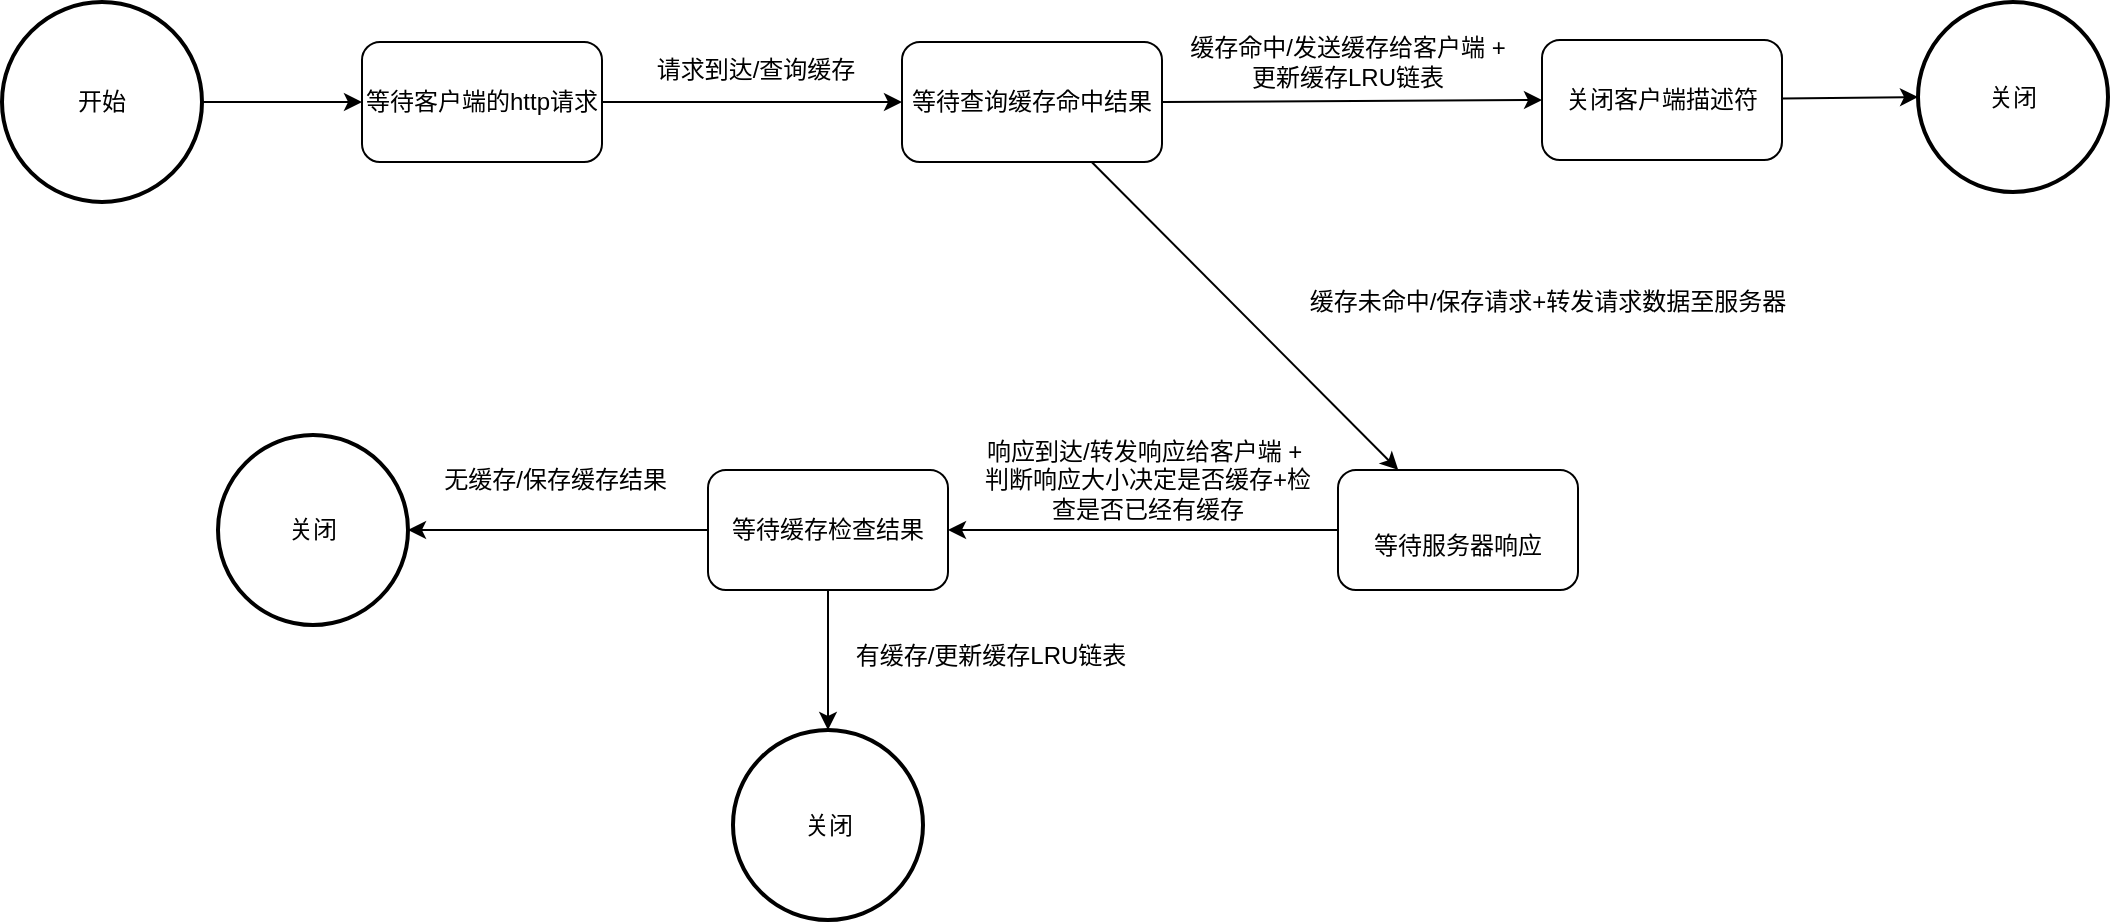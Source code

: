 <mxfile>
    <diagram id="swZo_xp6RojXL4qlL8N0" name="第 1 页">
        <mxGraphModel dx="1125" dy="607" grid="1" gridSize="10" guides="1" tooltips="1" connect="1" arrows="1" fold="1" page="1" pageScale="1" pageWidth="1169" pageHeight="827" math="0" shadow="0">
            <root>
                <mxCell id="0"/>
                <mxCell id="1" parent="0"/>
                <mxCell id="11" style="edgeStyle=none;html=1;entryX=0;entryY=0.5;entryDx=0;entryDy=0;" parent="1" source="3" target="12" edge="1">
                    <mxGeometry relative="1" as="geometry">
                        <mxPoint x="272" y="255" as="targetPoint"/>
                    </mxGeometry>
                </mxCell>
                <mxCell id="3" value="开始" style="strokeWidth=2;html=1;shape=mxgraph.flowchart.start_2;whiteSpace=wrap;" parent="1" vertex="1">
                    <mxGeometry x="102" y="205" width="100" height="100" as="geometry"/>
                </mxCell>
                <mxCell id="8" style="edgeStyle=none;html=1;entryX=0;entryY=0.5;entryDx=0;entryDy=0;exitX=1;exitY=0.5;exitDx=0;exitDy=0;" parent="1" source="12" target="13" edge="1">
                    <mxGeometry relative="1" as="geometry">
                        <mxPoint x="412" y="260" as="sourcePoint"/>
                        <mxPoint x="532" y="260" as="targetPoint"/>
                    </mxGeometry>
                </mxCell>
                <mxCell id="10" value="请求到达/查询缓存" style="text;html=1;strokeColor=none;fillColor=none;align=center;verticalAlign=middle;whiteSpace=wrap;rounded=0;" parent="1" vertex="1">
                    <mxGeometry x="419" y="224" width="120" height="30" as="geometry"/>
                </mxCell>
                <mxCell id="12" value="等待客户端的http请求" style="rounded=1;whiteSpace=wrap;html=1;" parent="1" vertex="1">
                    <mxGeometry x="282" y="225" width="120" height="60" as="geometry"/>
                </mxCell>
                <mxCell id="15" style="edgeStyle=none;html=1;exitX=1;exitY=0.5;exitDx=0;exitDy=0;entryX=0;entryY=0.5;entryDx=0;entryDy=0;" parent="1" source="13" target="14" edge="1">
                    <mxGeometry relative="1" as="geometry"/>
                </mxCell>
                <mxCell id="19" style="edgeStyle=none;html=1;" parent="1" source="13" target="20" edge="1">
                    <mxGeometry relative="1" as="geometry">
                        <mxPoint x="690" y="380" as="targetPoint"/>
                    </mxGeometry>
                </mxCell>
                <mxCell id="13" value="等待查询缓存命中结果" style="rounded=1;whiteSpace=wrap;html=1;" parent="1" vertex="1">
                    <mxGeometry x="552" y="225" width="130" height="60" as="geometry"/>
                </mxCell>
                <mxCell id="18" style="edgeStyle=none;html=1;entryX=0;entryY=0.5;entryDx=0;entryDy=0;entryPerimeter=0;" parent="1" source="14" target="17" edge="1">
                    <mxGeometry relative="1" as="geometry"/>
                </mxCell>
                <mxCell id="14" value="关闭客户端描述符" style="rounded=1;whiteSpace=wrap;html=1;" parent="1" vertex="1">
                    <mxGeometry x="872" y="224" width="120" height="60" as="geometry"/>
                </mxCell>
                <mxCell id="16" value="缓存命中/发送缓存给客户端 + 更新缓存LRU链表" style="text;html=1;strokeColor=none;fillColor=none;align=center;verticalAlign=middle;whiteSpace=wrap;rounded=0;" parent="1" vertex="1">
                    <mxGeometry x="690" y="220" width="170" height="30" as="geometry"/>
                </mxCell>
                <mxCell id="17" value="关闭" style="strokeWidth=2;html=1;shape=mxgraph.flowchart.start_2;whiteSpace=wrap;" parent="1" vertex="1">
                    <mxGeometry x="1060" y="205" width="95" height="95" as="geometry"/>
                </mxCell>
                <mxCell id="22" style="edgeStyle=none;html=1;" edge="1" parent="1" source="20" target="23">
                    <mxGeometry relative="1" as="geometry">
                        <mxPoint x="560" y="469" as="targetPoint"/>
                    </mxGeometry>
                </mxCell>
                <mxCell id="20" value="&lt;br&gt;等待服务器响应" style="rounded=1;whiteSpace=wrap;html=1;" parent="1" vertex="1">
                    <mxGeometry x="770" y="439" width="120" height="60" as="geometry"/>
                </mxCell>
                <mxCell id="21" value="缓存未命中/保存请求+转发请求数据至服务器" style="text;html=1;strokeColor=none;fillColor=none;align=center;verticalAlign=middle;whiteSpace=wrap;rounded=0;rotation=0;" parent="1" vertex="1">
                    <mxGeometry x="740" y="340" width="270" height="30" as="geometry"/>
                </mxCell>
                <mxCell id="25" style="edgeStyle=none;html=1;entryX=1;entryY=0.5;entryDx=0;entryDy=0;entryPerimeter=0;" edge="1" parent="1" source="23" target="35">
                    <mxGeometry relative="1" as="geometry">
                        <mxPoint x="290" y="469" as="targetPoint"/>
                    </mxGeometry>
                </mxCell>
                <mxCell id="29" style="edgeStyle=none;html=1;entryX=0.5;entryY=0;entryDx=0;entryDy=0;entryPerimeter=0;" edge="1" parent="1" source="23" target="36">
                    <mxGeometry relative="1" as="geometry">
                        <mxPoint x="515" y="599" as="targetPoint"/>
                    </mxGeometry>
                </mxCell>
                <mxCell id="23" value="等待缓存检查结果" style="rounded=1;whiteSpace=wrap;html=1;" vertex="1" parent="1">
                    <mxGeometry x="455" y="439" width="120" height="60" as="geometry"/>
                </mxCell>
                <mxCell id="24" value="响应到达/转发响应给客户端 +&amp;nbsp;&lt;br&gt;判断响应大小决定是否缓存+检查是否已经有缓存" style="text;html=1;strokeColor=none;fillColor=none;align=center;verticalAlign=middle;whiteSpace=wrap;rounded=0;" vertex="1" parent="1">
                    <mxGeometry x="590" y="429" width="170" height="30" as="geometry"/>
                </mxCell>
                <mxCell id="27" value="无缓存/保存缓存结果&amp;nbsp;" style="text;html=1;strokeColor=none;fillColor=none;align=center;verticalAlign=middle;whiteSpace=wrap;rounded=0;" vertex="1" parent="1">
                    <mxGeometry x="320" y="429" width="121" height="30" as="geometry"/>
                </mxCell>
                <mxCell id="33" value="有缓存/更新缓存LRU链表" style="text;html=1;strokeColor=none;fillColor=none;align=center;verticalAlign=middle;whiteSpace=wrap;rounded=0;" vertex="1" parent="1">
                    <mxGeometry x="521" y="516.5" width="151" height="30" as="geometry"/>
                </mxCell>
                <mxCell id="35" value="关闭" style="strokeWidth=2;html=1;shape=mxgraph.flowchart.start_2;whiteSpace=wrap;" vertex="1" parent="1">
                    <mxGeometry x="210" y="421.5" width="95" height="95" as="geometry"/>
                </mxCell>
                <mxCell id="36" value="关闭" style="strokeWidth=2;html=1;shape=mxgraph.flowchart.start_2;whiteSpace=wrap;" vertex="1" parent="1">
                    <mxGeometry x="467.5" y="569" width="95" height="95" as="geometry"/>
                </mxCell>
            </root>
        </mxGraphModel>
    </diagram>
</mxfile>